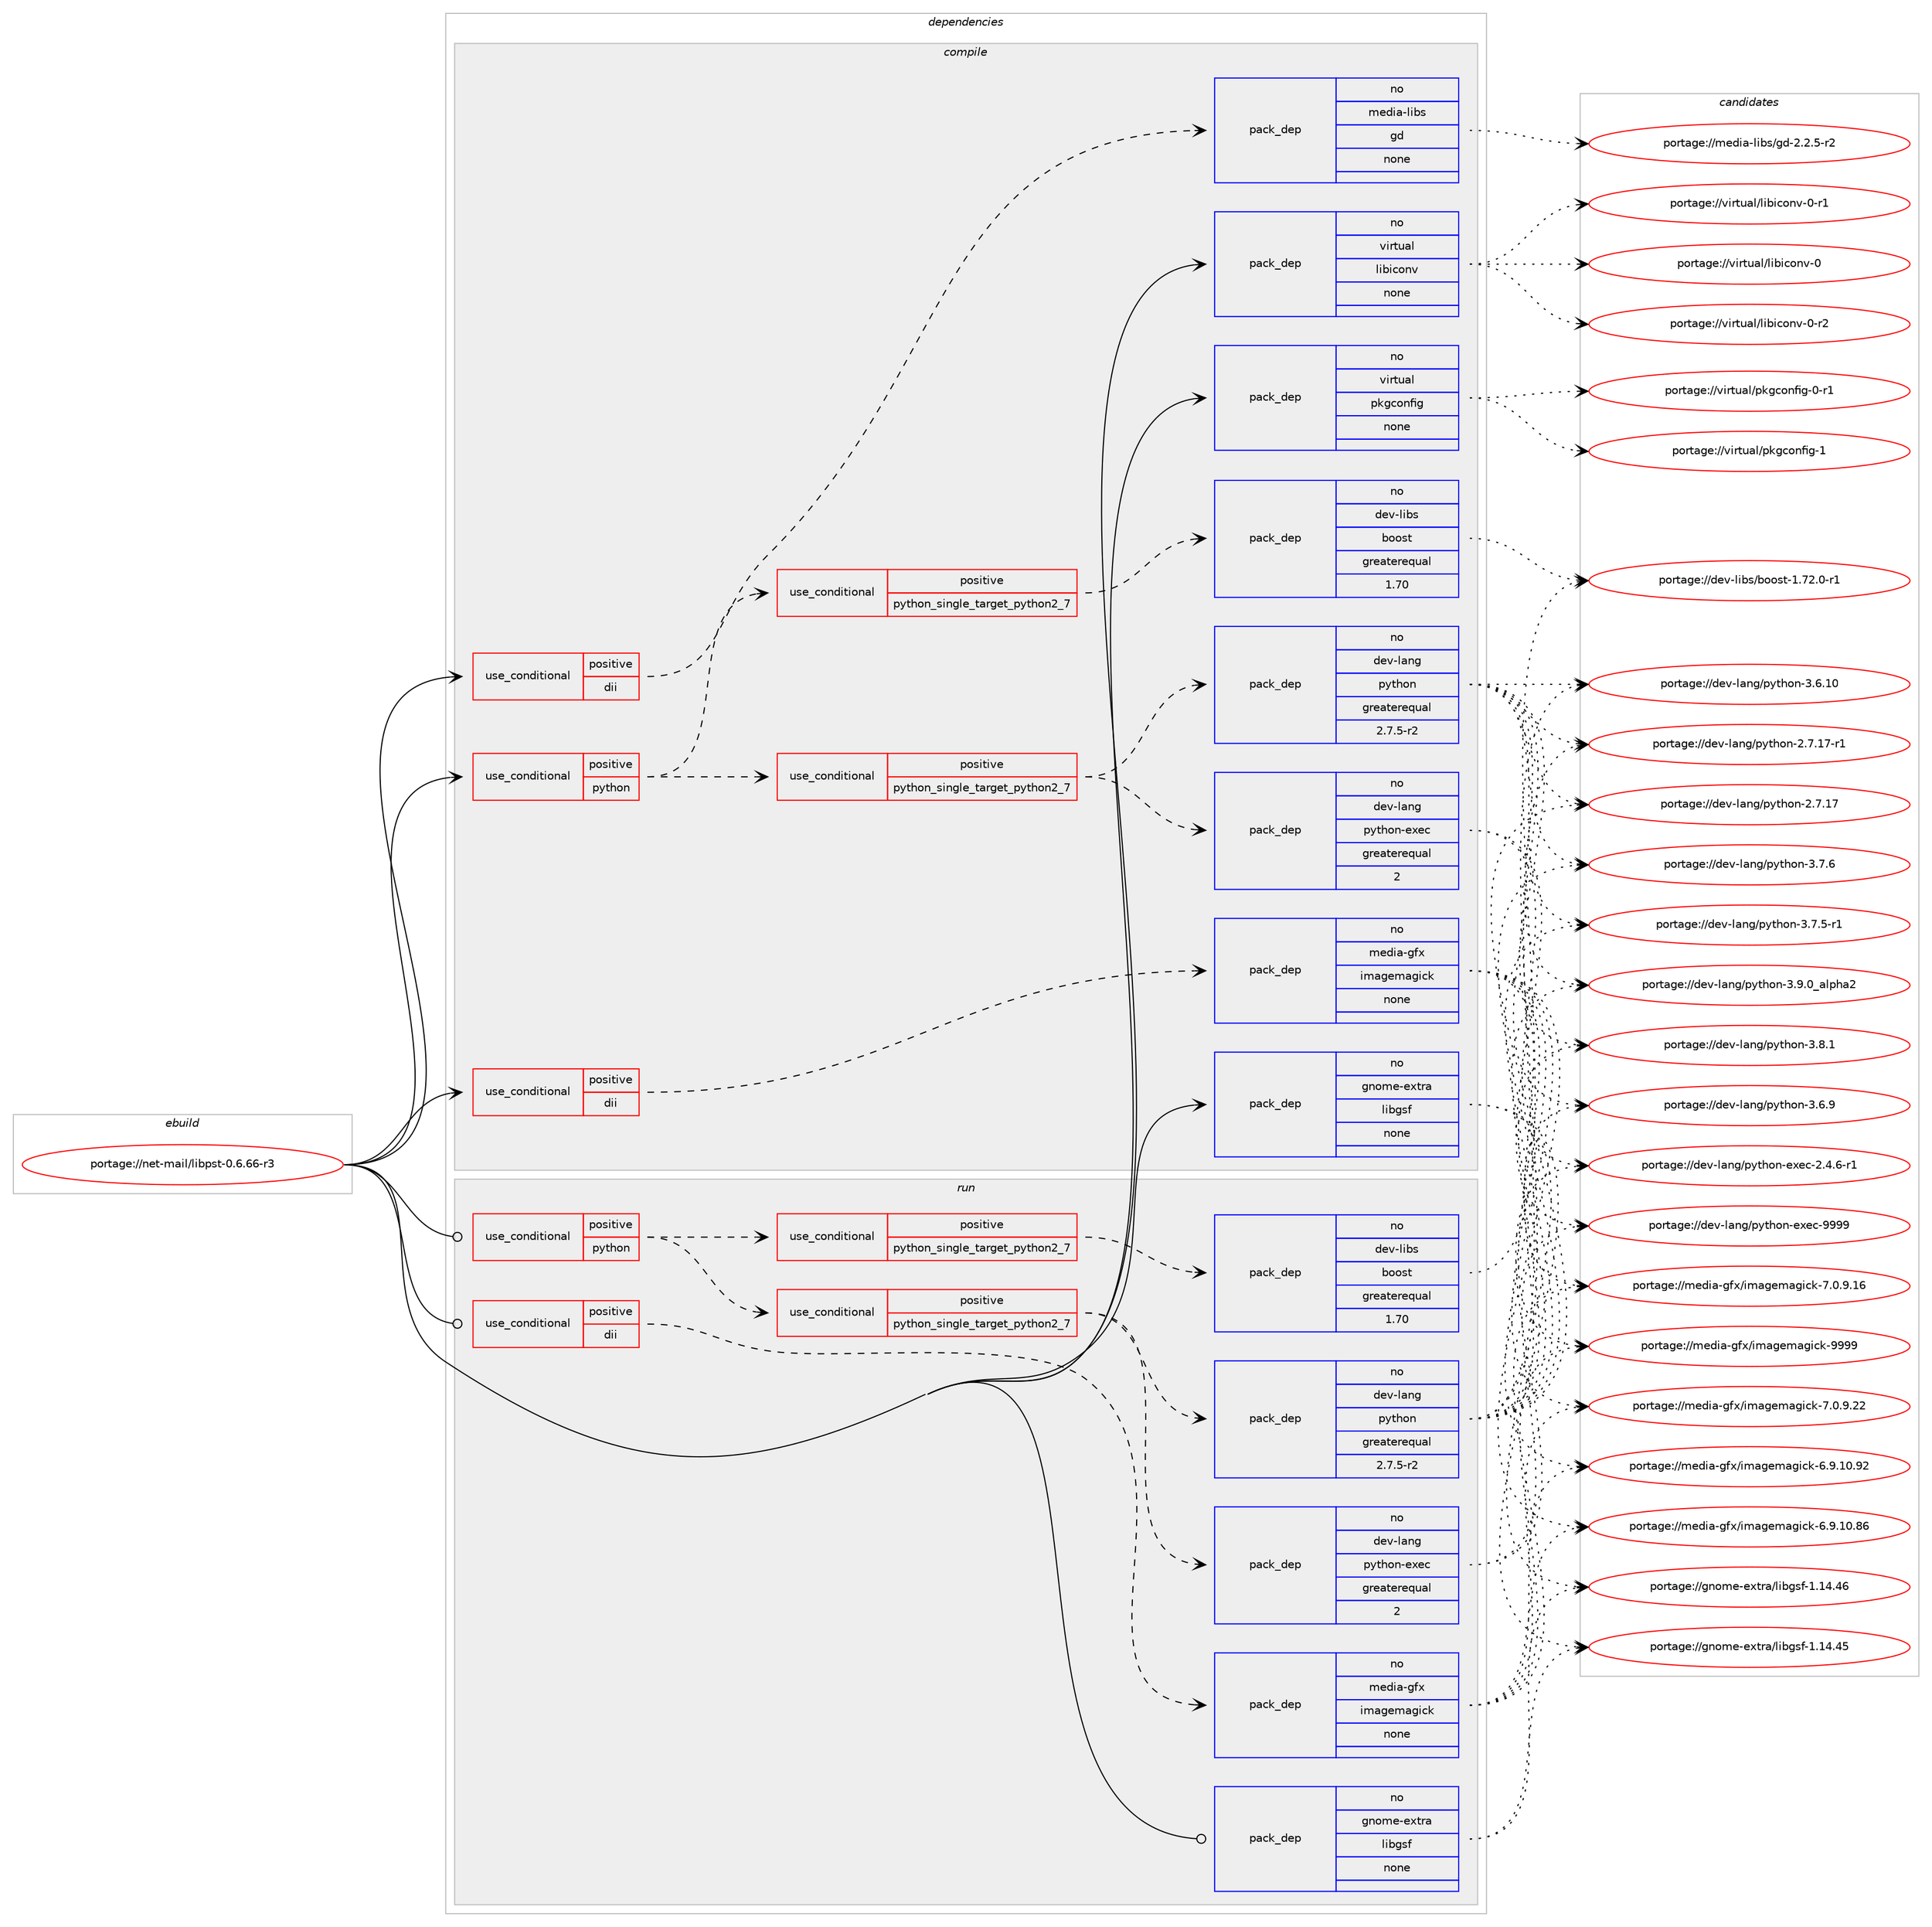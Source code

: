 digraph prolog {

# *************
# Graph options
# *************

newrank=true;
concentrate=true;
compound=true;
graph [rankdir=LR,fontname=Helvetica,fontsize=10,ranksep=1.5];#, ranksep=2.5, nodesep=0.2];
edge  [arrowhead=vee];
node  [fontname=Helvetica,fontsize=10];

# **********
# The ebuild
# **********

subgraph cluster_leftcol {
color=gray;
rank=same;
label=<<i>ebuild</i>>;
id [label="portage://net-mail/libpst-0.6.66-r3", color=red, width=4, href="../net-mail/libpst-0.6.66-r3.svg"];
}

# ****************
# The dependencies
# ****************

subgraph cluster_midcol {
color=gray;
label=<<i>dependencies</i>>;
subgraph cluster_compile {
fillcolor="#eeeeee";
style=filled;
label=<<i>compile</i>>;
subgraph cond24602 {
dependency118594 [label=<<TABLE BORDER="0" CELLBORDER="1" CELLSPACING="0" CELLPADDING="4"><TR><TD ROWSPAN="3" CELLPADDING="10">use_conditional</TD></TR><TR><TD>positive</TD></TR><TR><TD>dii</TD></TR></TABLE>>, shape=none, color=red];
subgraph pack91926 {
dependency118595 [label=<<TABLE BORDER="0" CELLBORDER="1" CELLSPACING="0" CELLPADDING="4" WIDTH="220"><TR><TD ROWSPAN="6" CELLPADDING="30">pack_dep</TD></TR><TR><TD WIDTH="110">no</TD></TR><TR><TD>media-gfx</TD></TR><TR><TD>imagemagick</TD></TR><TR><TD>none</TD></TR><TR><TD></TD></TR></TABLE>>, shape=none, color=blue];
}
dependency118594:e -> dependency118595:w [weight=20,style="dashed",arrowhead="vee"];
}
id:e -> dependency118594:w [weight=20,style="solid",arrowhead="vee"];
subgraph cond24603 {
dependency118596 [label=<<TABLE BORDER="0" CELLBORDER="1" CELLSPACING="0" CELLPADDING="4"><TR><TD ROWSPAN="3" CELLPADDING="10">use_conditional</TD></TR><TR><TD>positive</TD></TR><TR><TD>dii</TD></TR></TABLE>>, shape=none, color=red];
subgraph pack91927 {
dependency118597 [label=<<TABLE BORDER="0" CELLBORDER="1" CELLSPACING="0" CELLPADDING="4" WIDTH="220"><TR><TD ROWSPAN="6" CELLPADDING="30">pack_dep</TD></TR><TR><TD WIDTH="110">no</TD></TR><TR><TD>media-libs</TD></TR><TR><TD>gd</TD></TR><TR><TD>none</TD></TR><TR><TD></TD></TR></TABLE>>, shape=none, color=blue];
}
dependency118596:e -> dependency118597:w [weight=20,style="dashed",arrowhead="vee"];
}
id:e -> dependency118596:w [weight=20,style="solid",arrowhead="vee"];
subgraph cond24604 {
dependency118598 [label=<<TABLE BORDER="0" CELLBORDER="1" CELLSPACING="0" CELLPADDING="4"><TR><TD ROWSPAN="3" CELLPADDING="10">use_conditional</TD></TR><TR><TD>positive</TD></TR><TR><TD>python</TD></TR></TABLE>>, shape=none, color=red];
subgraph cond24605 {
dependency118599 [label=<<TABLE BORDER="0" CELLBORDER="1" CELLSPACING="0" CELLPADDING="4"><TR><TD ROWSPAN="3" CELLPADDING="10">use_conditional</TD></TR><TR><TD>positive</TD></TR><TR><TD>python_single_target_python2_7</TD></TR></TABLE>>, shape=none, color=red];
subgraph pack91928 {
dependency118600 [label=<<TABLE BORDER="0" CELLBORDER="1" CELLSPACING="0" CELLPADDING="4" WIDTH="220"><TR><TD ROWSPAN="6" CELLPADDING="30">pack_dep</TD></TR><TR><TD WIDTH="110">no</TD></TR><TR><TD>dev-lang</TD></TR><TR><TD>python</TD></TR><TR><TD>greaterequal</TD></TR><TR><TD>2.7.5-r2</TD></TR></TABLE>>, shape=none, color=blue];
}
dependency118599:e -> dependency118600:w [weight=20,style="dashed",arrowhead="vee"];
subgraph pack91929 {
dependency118601 [label=<<TABLE BORDER="0" CELLBORDER="1" CELLSPACING="0" CELLPADDING="4" WIDTH="220"><TR><TD ROWSPAN="6" CELLPADDING="30">pack_dep</TD></TR><TR><TD WIDTH="110">no</TD></TR><TR><TD>dev-lang</TD></TR><TR><TD>python-exec</TD></TR><TR><TD>greaterequal</TD></TR><TR><TD>2</TD></TR></TABLE>>, shape=none, color=blue];
}
dependency118599:e -> dependency118601:w [weight=20,style="dashed",arrowhead="vee"];
}
dependency118598:e -> dependency118599:w [weight=20,style="dashed",arrowhead="vee"];
subgraph cond24606 {
dependency118602 [label=<<TABLE BORDER="0" CELLBORDER="1" CELLSPACING="0" CELLPADDING="4"><TR><TD ROWSPAN="3" CELLPADDING="10">use_conditional</TD></TR><TR><TD>positive</TD></TR><TR><TD>python_single_target_python2_7</TD></TR></TABLE>>, shape=none, color=red];
subgraph pack91930 {
dependency118603 [label=<<TABLE BORDER="0" CELLBORDER="1" CELLSPACING="0" CELLPADDING="4" WIDTH="220"><TR><TD ROWSPAN="6" CELLPADDING="30">pack_dep</TD></TR><TR><TD WIDTH="110">no</TD></TR><TR><TD>dev-libs</TD></TR><TR><TD>boost</TD></TR><TR><TD>greaterequal</TD></TR><TR><TD>1.70</TD></TR></TABLE>>, shape=none, color=blue];
}
dependency118602:e -> dependency118603:w [weight=20,style="dashed",arrowhead="vee"];
}
dependency118598:e -> dependency118602:w [weight=20,style="dashed",arrowhead="vee"];
}
id:e -> dependency118598:w [weight=20,style="solid",arrowhead="vee"];
subgraph pack91931 {
dependency118604 [label=<<TABLE BORDER="0" CELLBORDER="1" CELLSPACING="0" CELLPADDING="4" WIDTH="220"><TR><TD ROWSPAN="6" CELLPADDING="30">pack_dep</TD></TR><TR><TD WIDTH="110">no</TD></TR><TR><TD>gnome-extra</TD></TR><TR><TD>libgsf</TD></TR><TR><TD>none</TD></TR><TR><TD></TD></TR></TABLE>>, shape=none, color=blue];
}
id:e -> dependency118604:w [weight=20,style="solid",arrowhead="vee"];
subgraph pack91932 {
dependency118605 [label=<<TABLE BORDER="0" CELLBORDER="1" CELLSPACING="0" CELLPADDING="4" WIDTH="220"><TR><TD ROWSPAN="6" CELLPADDING="30">pack_dep</TD></TR><TR><TD WIDTH="110">no</TD></TR><TR><TD>virtual</TD></TR><TR><TD>libiconv</TD></TR><TR><TD>none</TD></TR><TR><TD></TD></TR></TABLE>>, shape=none, color=blue];
}
id:e -> dependency118605:w [weight=20,style="solid",arrowhead="vee"];
subgraph pack91933 {
dependency118606 [label=<<TABLE BORDER="0" CELLBORDER="1" CELLSPACING="0" CELLPADDING="4" WIDTH="220"><TR><TD ROWSPAN="6" CELLPADDING="30">pack_dep</TD></TR><TR><TD WIDTH="110">no</TD></TR><TR><TD>virtual</TD></TR><TR><TD>pkgconfig</TD></TR><TR><TD>none</TD></TR><TR><TD></TD></TR></TABLE>>, shape=none, color=blue];
}
id:e -> dependency118606:w [weight=20,style="solid",arrowhead="vee"];
}
subgraph cluster_compileandrun {
fillcolor="#eeeeee";
style=filled;
label=<<i>compile and run</i>>;
}
subgraph cluster_run {
fillcolor="#eeeeee";
style=filled;
label=<<i>run</i>>;
subgraph cond24607 {
dependency118607 [label=<<TABLE BORDER="0" CELLBORDER="1" CELLSPACING="0" CELLPADDING="4"><TR><TD ROWSPAN="3" CELLPADDING="10">use_conditional</TD></TR><TR><TD>positive</TD></TR><TR><TD>dii</TD></TR></TABLE>>, shape=none, color=red];
subgraph pack91934 {
dependency118608 [label=<<TABLE BORDER="0" CELLBORDER="1" CELLSPACING="0" CELLPADDING="4" WIDTH="220"><TR><TD ROWSPAN="6" CELLPADDING="30">pack_dep</TD></TR><TR><TD WIDTH="110">no</TD></TR><TR><TD>media-gfx</TD></TR><TR><TD>imagemagick</TD></TR><TR><TD>none</TD></TR><TR><TD></TD></TR></TABLE>>, shape=none, color=blue];
}
dependency118607:e -> dependency118608:w [weight=20,style="dashed",arrowhead="vee"];
}
id:e -> dependency118607:w [weight=20,style="solid",arrowhead="odot"];
subgraph cond24608 {
dependency118609 [label=<<TABLE BORDER="0" CELLBORDER="1" CELLSPACING="0" CELLPADDING="4"><TR><TD ROWSPAN="3" CELLPADDING="10">use_conditional</TD></TR><TR><TD>positive</TD></TR><TR><TD>python</TD></TR></TABLE>>, shape=none, color=red];
subgraph cond24609 {
dependency118610 [label=<<TABLE BORDER="0" CELLBORDER="1" CELLSPACING="0" CELLPADDING="4"><TR><TD ROWSPAN="3" CELLPADDING="10">use_conditional</TD></TR><TR><TD>positive</TD></TR><TR><TD>python_single_target_python2_7</TD></TR></TABLE>>, shape=none, color=red];
subgraph pack91935 {
dependency118611 [label=<<TABLE BORDER="0" CELLBORDER="1" CELLSPACING="0" CELLPADDING="4" WIDTH="220"><TR><TD ROWSPAN="6" CELLPADDING="30">pack_dep</TD></TR><TR><TD WIDTH="110">no</TD></TR><TR><TD>dev-lang</TD></TR><TR><TD>python</TD></TR><TR><TD>greaterequal</TD></TR><TR><TD>2.7.5-r2</TD></TR></TABLE>>, shape=none, color=blue];
}
dependency118610:e -> dependency118611:w [weight=20,style="dashed",arrowhead="vee"];
subgraph pack91936 {
dependency118612 [label=<<TABLE BORDER="0" CELLBORDER="1" CELLSPACING="0" CELLPADDING="4" WIDTH="220"><TR><TD ROWSPAN="6" CELLPADDING="30">pack_dep</TD></TR><TR><TD WIDTH="110">no</TD></TR><TR><TD>dev-lang</TD></TR><TR><TD>python-exec</TD></TR><TR><TD>greaterequal</TD></TR><TR><TD>2</TD></TR></TABLE>>, shape=none, color=blue];
}
dependency118610:e -> dependency118612:w [weight=20,style="dashed",arrowhead="vee"];
}
dependency118609:e -> dependency118610:w [weight=20,style="dashed",arrowhead="vee"];
subgraph cond24610 {
dependency118613 [label=<<TABLE BORDER="0" CELLBORDER="1" CELLSPACING="0" CELLPADDING="4"><TR><TD ROWSPAN="3" CELLPADDING="10">use_conditional</TD></TR><TR><TD>positive</TD></TR><TR><TD>python_single_target_python2_7</TD></TR></TABLE>>, shape=none, color=red];
subgraph pack91937 {
dependency118614 [label=<<TABLE BORDER="0" CELLBORDER="1" CELLSPACING="0" CELLPADDING="4" WIDTH="220"><TR><TD ROWSPAN="6" CELLPADDING="30">pack_dep</TD></TR><TR><TD WIDTH="110">no</TD></TR><TR><TD>dev-libs</TD></TR><TR><TD>boost</TD></TR><TR><TD>greaterequal</TD></TR><TR><TD>1.70</TD></TR></TABLE>>, shape=none, color=blue];
}
dependency118613:e -> dependency118614:w [weight=20,style="dashed",arrowhead="vee"];
}
dependency118609:e -> dependency118613:w [weight=20,style="dashed",arrowhead="vee"];
}
id:e -> dependency118609:w [weight=20,style="solid",arrowhead="odot"];
subgraph pack91938 {
dependency118615 [label=<<TABLE BORDER="0" CELLBORDER="1" CELLSPACING="0" CELLPADDING="4" WIDTH="220"><TR><TD ROWSPAN="6" CELLPADDING="30">pack_dep</TD></TR><TR><TD WIDTH="110">no</TD></TR><TR><TD>gnome-extra</TD></TR><TR><TD>libgsf</TD></TR><TR><TD>none</TD></TR><TR><TD></TD></TR></TABLE>>, shape=none, color=blue];
}
id:e -> dependency118615:w [weight=20,style="solid",arrowhead="odot"];
}
}

# **************
# The candidates
# **************

subgraph cluster_choices {
rank=same;
color=gray;
label=<<i>candidates</i>>;

subgraph choice91926 {
color=black;
nodesep=1;
choice1091011001059745103102120471051099710310110997103105991074557575757 [label="portage://media-gfx/imagemagick-9999", color=red, width=4,href="../media-gfx/imagemagick-9999.svg"];
choice109101100105974510310212047105109971031011099710310599107455546484657465050 [label="portage://media-gfx/imagemagick-7.0.9.22", color=red, width=4,href="../media-gfx/imagemagick-7.0.9.22.svg"];
choice109101100105974510310212047105109971031011099710310599107455546484657464954 [label="portage://media-gfx/imagemagick-7.0.9.16", color=red, width=4,href="../media-gfx/imagemagick-7.0.9.16.svg"];
choice10910110010597451031021204710510997103101109971031059910745544657464948465750 [label="portage://media-gfx/imagemagick-6.9.10.92", color=red, width=4,href="../media-gfx/imagemagick-6.9.10.92.svg"];
choice10910110010597451031021204710510997103101109971031059910745544657464948465654 [label="portage://media-gfx/imagemagick-6.9.10.86", color=red, width=4,href="../media-gfx/imagemagick-6.9.10.86.svg"];
dependency118595:e -> choice1091011001059745103102120471051099710310110997103105991074557575757:w [style=dotted,weight="100"];
dependency118595:e -> choice109101100105974510310212047105109971031011099710310599107455546484657465050:w [style=dotted,weight="100"];
dependency118595:e -> choice109101100105974510310212047105109971031011099710310599107455546484657464954:w [style=dotted,weight="100"];
dependency118595:e -> choice10910110010597451031021204710510997103101109971031059910745544657464948465750:w [style=dotted,weight="100"];
dependency118595:e -> choice10910110010597451031021204710510997103101109971031059910745544657464948465654:w [style=dotted,weight="100"];
}
subgraph choice91927 {
color=black;
nodesep=1;
choice109101100105974510810598115471031004550465046534511450 [label="portage://media-libs/gd-2.2.5-r2", color=red, width=4,href="../media-libs/gd-2.2.5-r2.svg"];
dependency118597:e -> choice109101100105974510810598115471031004550465046534511450:w [style=dotted,weight="100"];
}
subgraph choice91928 {
color=black;
nodesep=1;
choice10010111845108971101034711212111610411111045514657464895971081121049750 [label="portage://dev-lang/python-3.9.0_alpha2", color=red, width=4,href="../dev-lang/python-3.9.0_alpha2.svg"];
choice100101118451089711010347112121116104111110455146564649 [label="portage://dev-lang/python-3.8.1", color=red, width=4,href="../dev-lang/python-3.8.1.svg"];
choice100101118451089711010347112121116104111110455146554654 [label="portage://dev-lang/python-3.7.6", color=red, width=4,href="../dev-lang/python-3.7.6.svg"];
choice1001011184510897110103471121211161041111104551465546534511449 [label="portage://dev-lang/python-3.7.5-r1", color=red, width=4,href="../dev-lang/python-3.7.5-r1.svg"];
choice100101118451089711010347112121116104111110455146544657 [label="portage://dev-lang/python-3.6.9", color=red, width=4,href="../dev-lang/python-3.6.9.svg"];
choice10010111845108971101034711212111610411111045514654464948 [label="portage://dev-lang/python-3.6.10", color=red, width=4,href="../dev-lang/python-3.6.10.svg"];
choice100101118451089711010347112121116104111110455046554649554511449 [label="portage://dev-lang/python-2.7.17-r1", color=red, width=4,href="../dev-lang/python-2.7.17-r1.svg"];
choice10010111845108971101034711212111610411111045504655464955 [label="portage://dev-lang/python-2.7.17", color=red, width=4,href="../dev-lang/python-2.7.17.svg"];
dependency118600:e -> choice10010111845108971101034711212111610411111045514657464895971081121049750:w [style=dotted,weight="100"];
dependency118600:e -> choice100101118451089711010347112121116104111110455146564649:w [style=dotted,weight="100"];
dependency118600:e -> choice100101118451089711010347112121116104111110455146554654:w [style=dotted,weight="100"];
dependency118600:e -> choice1001011184510897110103471121211161041111104551465546534511449:w [style=dotted,weight="100"];
dependency118600:e -> choice100101118451089711010347112121116104111110455146544657:w [style=dotted,weight="100"];
dependency118600:e -> choice10010111845108971101034711212111610411111045514654464948:w [style=dotted,weight="100"];
dependency118600:e -> choice100101118451089711010347112121116104111110455046554649554511449:w [style=dotted,weight="100"];
dependency118600:e -> choice10010111845108971101034711212111610411111045504655464955:w [style=dotted,weight="100"];
}
subgraph choice91929 {
color=black;
nodesep=1;
choice10010111845108971101034711212111610411111045101120101994557575757 [label="portage://dev-lang/python-exec-9999", color=red, width=4,href="../dev-lang/python-exec-9999.svg"];
choice10010111845108971101034711212111610411111045101120101994550465246544511449 [label="portage://dev-lang/python-exec-2.4.6-r1", color=red, width=4,href="../dev-lang/python-exec-2.4.6-r1.svg"];
dependency118601:e -> choice10010111845108971101034711212111610411111045101120101994557575757:w [style=dotted,weight="100"];
dependency118601:e -> choice10010111845108971101034711212111610411111045101120101994550465246544511449:w [style=dotted,weight="100"];
}
subgraph choice91930 {
color=black;
nodesep=1;
choice10010111845108105981154798111111115116454946555046484511449 [label="portage://dev-libs/boost-1.72.0-r1", color=red, width=4,href="../dev-libs/boost-1.72.0-r1.svg"];
dependency118603:e -> choice10010111845108105981154798111111115116454946555046484511449:w [style=dotted,weight="100"];
}
subgraph choice91931 {
color=black;
nodesep=1;
choice103110111109101451011201161149747108105981031151024549464952465254 [label="portage://gnome-extra/libgsf-1.14.46", color=red, width=4,href="../gnome-extra/libgsf-1.14.46.svg"];
choice103110111109101451011201161149747108105981031151024549464952465253 [label="portage://gnome-extra/libgsf-1.14.45", color=red, width=4,href="../gnome-extra/libgsf-1.14.45.svg"];
dependency118604:e -> choice103110111109101451011201161149747108105981031151024549464952465254:w [style=dotted,weight="100"];
dependency118604:e -> choice103110111109101451011201161149747108105981031151024549464952465253:w [style=dotted,weight="100"];
}
subgraph choice91932 {
color=black;
nodesep=1;
choice1181051141161179710847108105981059911111011845484511450 [label="portage://virtual/libiconv-0-r2", color=red, width=4,href="../virtual/libiconv-0-r2.svg"];
choice1181051141161179710847108105981059911111011845484511449 [label="portage://virtual/libiconv-0-r1", color=red, width=4,href="../virtual/libiconv-0-r1.svg"];
choice118105114116117971084710810598105991111101184548 [label="portage://virtual/libiconv-0", color=red, width=4,href="../virtual/libiconv-0.svg"];
dependency118605:e -> choice1181051141161179710847108105981059911111011845484511450:w [style=dotted,weight="100"];
dependency118605:e -> choice1181051141161179710847108105981059911111011845484511449:w [style=dotted,weight="100"];
dependency118605:e -> choice118105114116117971084710810598105991111101184548:w [style=dotted,weight="100"];
}
subgraph choice91933 {
color=black;
nodesep=1;
choice1181051141161179710847112107103991111101021051034549 [label="portage://virtual/pkgconfig-1", color=red, width=4,href="../virtual/pkgconfig-1.svg"];
choice11810511411611797108471121071039911111010210510345484511449 [label="portage://virtual/pkgconfig-0-r1", color=red, width=4,href="../virtual/pkgconfig-0-r1.svg"];
dependency118606:e -> choice1181051141161179710847112107103991111101021051034549:w [style=dotted,weight="100"];
dependency118606:e -> choice11810511411611797108471121071039911111010210510345484511449:w [style=dotted,weight="100"];
}
subgraph choice91934 {
color=black;
nodesep=1;
choice1091011001059745103102120471051099710310110997103105991074557575757 [label="portage://media-gfx/imagemagick-9999", color=red, width=4,href="../media-gfx/imagemagick-9999.svg"];
choice109101100105974510310212047105109971031011099710310599107455546484657465050 [label="portage://media-gfx/imagemagick-7.0.9.22", color=red, width=4,href="../media-gfx/imagemagick-7.0.9.22.svg"];
choice109101100105974510310212047105109971031011099710310599107455546484657464954 [label="portage://media-gfx/imagemagick-7.0.9.16", color=red, width=4,href="../media-gfx/imagemagick-7.0.9.16.svg"];
choice10910110010597451031021204710510997103101109971031059910745544657464948465750 [label="portage://media-gfx/imagemagick-6.9.10.92", color=red, width=4,href="../media-gfx/imagemagick-6.9.10.92.svg"];
choice10910110010597451031021204710510997103101109971031059910745544657464948465654 [label="portage://media-gfx/imagemagick-6.9.10.86", color=red, width=4,href="../media-gfx/imagemagick-6.9.10.86.svg"];
dependency118608:e -> choice1091011001059745103102120471051099710310110997103105991074557575757:w [style=dotted,weight="100"];
dependency118608:e -> choice109101100105974510310212047105109971031011099710310599107455546484657465050:w [style=dotted,weight="100"];
dependency118608:e -> choice109101100105974510310212047105109971031011099710310599107455546484657464954:w [style=dotted,weight="100"];
dependency118608:e -> choice10910110010597451031021204710510997103101109971031059910745544657464948465750:w [style=dotted,weight="100"];
dependency118608:e -> choice10910110010597451031021204710510997103101109971031059910745544657464948465654:w [style=dotted,weight="100"];
}
subgraph choice91935 {
color=black;
nodesep=1;
choice10010111845108971101034711212111610411111045514657464895971081121049750 [label="portage://dev-lang/python-3.9.0_alpha2", color=red, width=4,href="../dev-lang/python-3.9.0_alpha2.svg"];
choice100101118451089711010347112121116104111110455146564649 [label="portage://dev-lang/python-3.8.1", color=red, width=4,href="../dev-lang/python-3.8.1.svg"];
choice100101118451089711010347112121116104111110455146554654 [label="portage://dev-lang/python-3.7.6", color=red, width=4,href="../dev-lang/python-3.7.6.svg"];
choice1001011184510897110103471121211161041111104551465546534511449 [label="portage://dev-lang/python-3.7.5-r1", color=red, width=4,href="../dev-lang/python-3.7.5-r1.svg"];
choice100101118451089711010347112121116104111110455146544657 [label="portage://dev-lang/python-3.6.9", color=red, width=4,href="../dev-lang/python-3.6.9.svg"];
choice10010111845108971101034711212111610411111045514654464948 [label="portage://dev-lang/python-3.6.10", color=red, width=4,href="../dev-lang/python-3.6.10.svg"];
choice100101118451089711010347112121116104111110455046554649554511449 [label="portage://dev-lang/python-2.7.17-r1", color=red, width=4,href="../dev-lang/python-2.7.17-r1.svg"];
choice10010111845108971101034711212111610411111045504655464955 [label="portage://dev-lang/python-2.7.17", color=red, width=4,href="../dev-lang/python-2.7.17.svg"];
dependency118611:e -> choice10010111845108971101034711212111610411111045514657464895971081121049750:w [style=dotted,weight="100"];
dependency118611:e -> choice100101118451089711010347112121116104111110455146564649:w [style=dotted,weight="100"];
dependency118611:e -> choice100101118451089711010347112121116104111110455146554654:w [style=dotted,weight="100"];
dependency118611:e -> choice1001011184510897110103471121211161041111104551465546534511449:w [style=dotted,weight="100"];
dependency118611:e -> choice100101118451089711010347112121116104111110455146544657:w [style=dotted,weight="100"];
dependency118611:e -> choice10010111845108971101034711212111610411111045514654464948:w [style=dotted,weight="100"];
dependency118611:e -> choice100101118451089711010347112121116104111110455046554649554511449:w [style=dotted,weight="100"];
dependency118611:e -> choice10010111845108971101034711212111610411111045504655464955:w [style=dotted,weight="100"];
}
subgraph choice91936 {
color=black;
nodesep=1;
choice10010111845108971101034711212111610411111045101120101994557575757 [label="portage://dev-lang/python-exec-9999", color=red, width=4,href="../dev-lang/python-exec-9999.svg"];
choice10010111845108971101034711212111610411111045101120101994550465246544511449 [label="portage://dev-lang/python-exec-2.4.6-r1", color=red, width=4,href="../dev-lang/python-exec-2.4.6-r1.svg"];
dependency118612:e -> choice10010111845108971101034711212111610411111045101120101994557575757:w [style=dotted,weight="100"];
dependency118612:e -> choice10010111845108971101034711212111610411111045101120101994550465246544511449:w [style=dotted,weight="100"];
}
subgraph choice91937 {
color=black;
nodesep=1;
choice10010111845108105981154798111111115116454946555046484511449 [label="portage://dev-libs/boost-1.72.0-r1", color=red, width=4,href="../dev-libs/boost-1.72.0-r1.svg"];
dependency118614:e -> choice10010111845108105981154798111111115116454946555046484511449:w [style=dotted,weight="100"];
}
subgraph choice91938 {
color=black;
nodesep=1;
choice103110111109101451011201161149747108105981031151024549464952465254 [label="portage://gnome-extra/libgsf-1.14.46", color=red, width=4,href="../gnome-extra/libgsf-1.14.46.svg"];
choice103110111109101451011201161149747108105981031151024549464952465253 [label="portage://gnome-extra/libgsf-1.14.45", color=red, width=4,href="../gnome-extra/libgsf-1.14.45.svg"];
dependency118615:e -> choice103110111109101451011201161149747108105981031151024549464952465254:w [style=dotted,weight="100"];
dependency118615:e -> choice103110111109101451011201161149747108105981031151024549464952465253:w [style=dotted,weight="100"];
}
}

}
